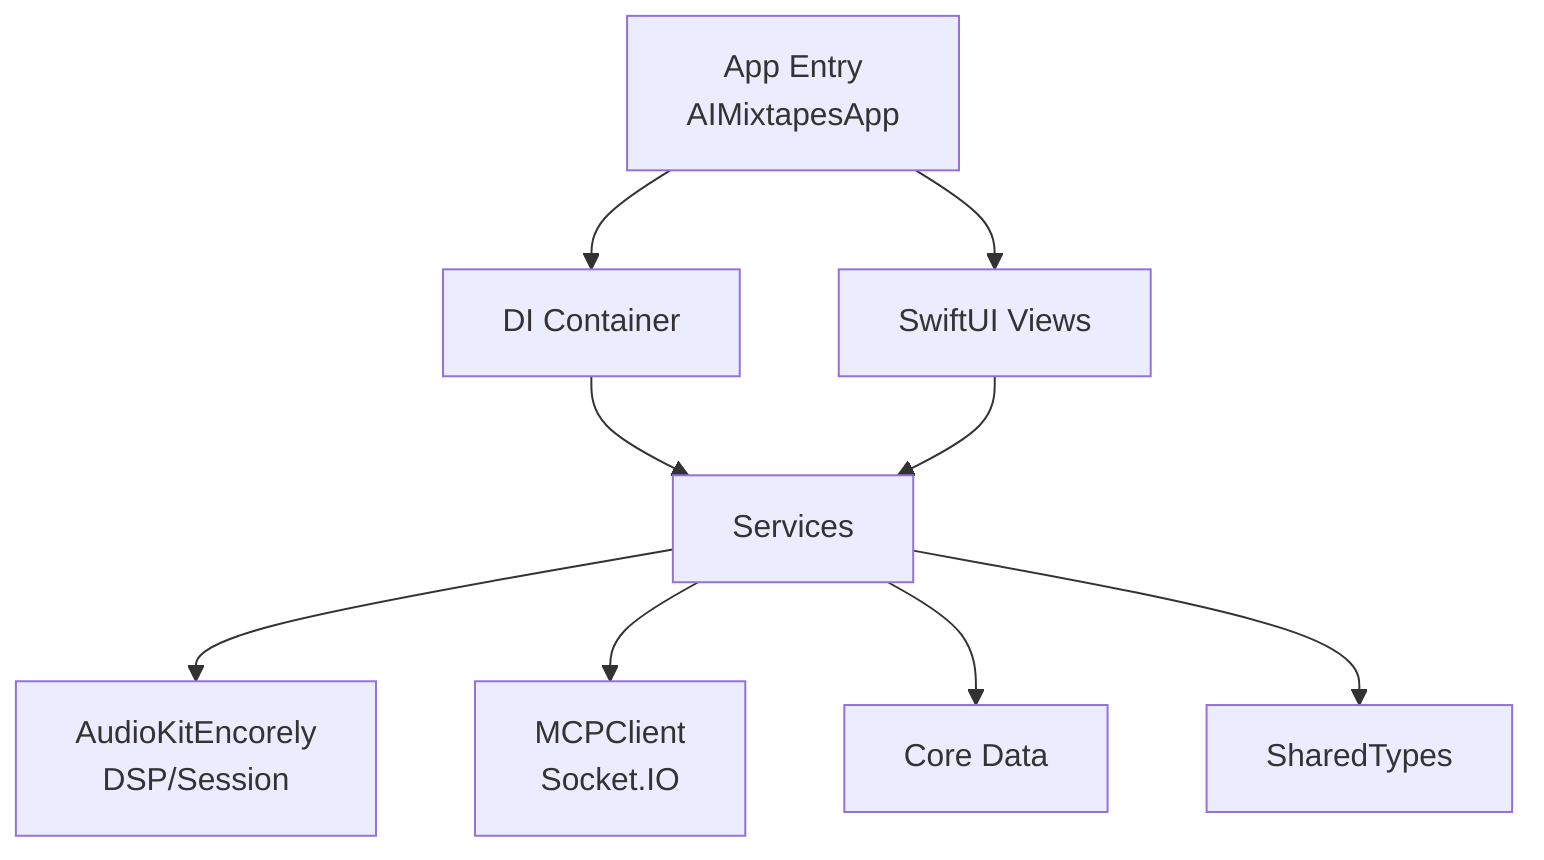 flowchart TD
  A[App Entry\nAIMixtapesApp] --> B[DI Container]
  B --> C[Services]
  C --> D[AudioKitEncorely\nDSP/Session]
  C --> E[MCPClient\nSocket.IO]
  C --> F[Core Data]
  A --> G[SwiftUI Views]
  G --> C
  C --> H[SharedTypes]